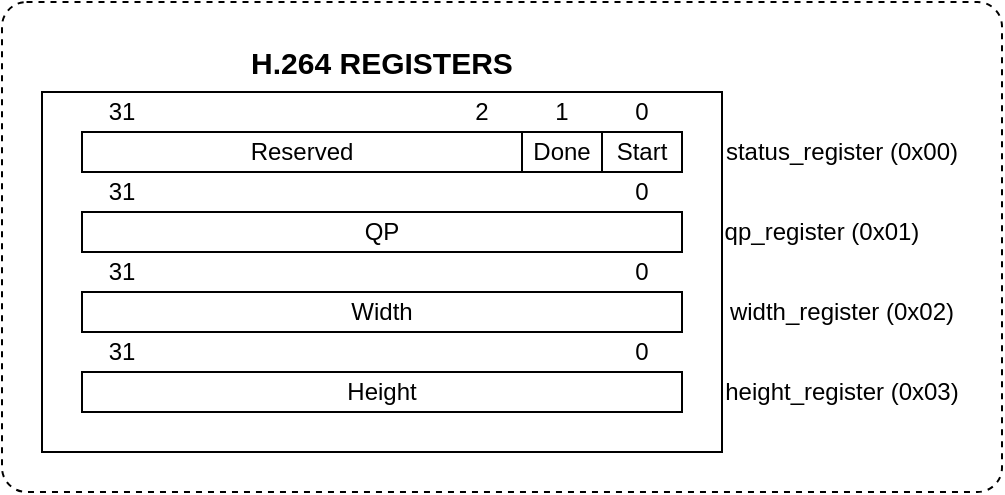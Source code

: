 <mxfile version="24.7.5">
  <diagram name="Page-1" id="tP9NK3nI0rLPUmK7wiUO">
    <mxGraphModel dx="750" dy="444" grid="1" gridSize="10" guides="1" tooltips="1" connect="1" arrows="1" fold="1" page="1" pageScale="1" pageWidth="1169" pageHeight="827" math="0" shadow="0">
      <root>
        <mxCell id="0" />
        <mxCell id="1" parent="0" />
        <mxCell id="ItChd2ZiS6qIzLTdCovc-27" value="" style="rounded=1;whiteSpace=wrap;html=1;dashed=1;arcSize=5;" parent="1" vertex="1">
          <mxGeometry x="220" y="175" width="500" height="245" as="geometry" />
        </mxCell>
        <mxCell id="ItChd2ZiS6qIzLTdCovc-25" value="" style="rounded=0;whiteSpace=wrap;html=1;" parent="1" vertex="1">
          <mxGeometry x="240" y="220" width="340" height="180" as="geometry" />
        </mxCell>
        <mxCell id="ItChd2ZiS6qIzLTdCovc-1" value="Start" style="rounded=0;whiteSpace=wrap;html=1;" parent="1" vertex="1">
          <mxGeometry x="520" y="240" width="40" height="20" as="geometry" />
        </mxCell>
        <mxCell id="ItChd2ZiS6qIzLTdCovc-2" value="Done" style="rounded=0;whiteSpace=wrap;html=1;" parent="1" vertex="1">
          <mxGeometry x="480" y="240" width="40" height="20" as="geometry" />
        </mxCell>
        <mxCell id="ItChd2ZiS6qIzLTdCovc-5" value="Reserved" style="rounded=0;whiteSpace=wrap;html=1;" parent="1" vertex="1">
          <mxGeometry x="260" y="240" width="220" height="20" as="geometry" />
        </mxCell>
        <mxCell id="ItChd2ZiS6qIzLTdCovc-7" value="status_register (0x00)" style="text;html=1;align=center;verticalAlign=middle;whiteSpace=wrap;rounded=0;" parent="1" vertex="1">
          <mxGeometry x="580" y="240" width="120" height="20" as="geometry" />
        </mxCell>
        <mxCell id="ItChd2ZiS6qIzLTdCovc-8" value="QP" style="rounded=0;whiteSpace=wrap;html=1;" parent="1" vertex="1">
          <mxGeometry x="260" y="280" width="300" height="20" as="geometry" />
        </mxCell>
        <mxCell id="ItChd2ZiS6qIzLTdCovc-10" value="0" style="text;html=1;align=center;verticalAlign=middle;whiteSpace=wrap;rounded=0;" parent="1" vertex="1">
          <mxGeometry x="530" y="220" width="20" height="20" as="geometry" />
        </mxCell>
        <mxCell id="ItChd2ZiS6qIzLTdCovc-11" value="1" style="text;html=1;align=center;verticalAlign=middle;whiteSpace=wrap;rounded=0;" parent="1" vertex="1">
          <mxGeometry x="490" y="220" width="20" height="20" as="geometry" />
        </mxCell>
        <mxCell id="ItChd2ZiS6qIzLTdCovc-12" value="2" style="text;html=1;align=center;verticalAlign=middle;whiteSpace=wrap;rounded=0;" parent="1" vertex="1">
          <mxGeometry x="450" y="220" width="20" height="20" as="geometry" />
        </mxCell>
        <mxCell id="ItChd2ZiS6qIzLTdCovc-13" value="31" style="text;html=1;align=center;verticalAlign=middle;whiteSpace=wrap;rounded=0;" parent="1" vertex="1">
          <mxGeometry x="270" y="220" width="20" height="20" as="geometry" />
        </mxCell>
        <mxCell id="ItChd2ZiS6qIzLTdCovc-14" value="31" style="text;html=1;align=center;verticalAlign=middle;whiteSpace=wrap;rounded=0;" parent="1" vertex="1">
          <mxGeometry x="270" y="260" width="20" height="20" as="geometry" />
        </mxCell>
        <mxCell id="ItChd2ZiS6qIzLTdCovc-15" value="0" style="text;html=1;align=center;verticalAlign=middle;whiteSpace=wrap;rounded=0;" parent="1" vertex="1">
          <mxGeometry x="530" y="260" width="20" height="20" as="geometry" />
        </mxCell>
        <mxCell id="ItChd2ZiS6qIzLTdCovc-16" value="Width" style="rounded=0;whiteSpace=wrap;html=1;" parent="1" vertex="1">
          <mxGeometry x="260" y="320" width="300" height="20" as="geometry" />
        </mxCell>
        <mxCell id="ItChd2ZiS6qIzLTdCovc-17" value="Height" style="rounded=0;whiteSpace=wrap;html=1;" parent="1" vertex="1">
          <mxGeometry x="260" y="360" width="300" height="20" as="geometry" />
        </mxCell>
        <mxCell id="ItChd2ZiS6qIzLTdCovc-18" value="31" style="text;html=1;align=center;verticalAlign=middle;whiteSpace=wrap;rounded=0;" parent="1" vertex="1">
          <mxGeometry x="270" y="300" width="20" height="20" as="geometry" />
        </mxCell>
        <mxCell id="ItChd2ZiS6qIzLTdCovc-19" value="0" style="text;html=1;align=center;verticalAlign=middle;whiteSpace=wrap;rounded=0;" parent="1" vertex="1">
          <mxGeometry x="530" y="300" width="20" height="20" as="geometry" />
        </mxCell>
        <mxCell id="ItChd2ZiS6qIzLTdCovc-20" value="31" style="text;html=1;align=center;verticalAlign=middle;whiteSpace=wrap;rounded=0;" parent="1" vertex="1">
          <mxGeometry x="270" y="340" width="20" height="20" as="geometry" />
        </mxCell>
        <mxCell id="ItChd2ZiS6qIzLTdCovc-21" value="0" style="text;html=1;align=center;verticalAlign=middle;whiteSpace=wrap;rounded=0;" parent="1" vertex="1">
          <mxGeometry x="530" y="340" width="20" height="20" as="geometry" />
        </mxCell>
        <mxCell id="ItChd2ZiS6qIzLTdCovc-22" value="qp_register (0x01)" style="text;html=1;align=center;verticalAlign=middle;whiteSpace=wrap;rounded=0;" parent="1" vertex="1">
          <mxGeometry x="580" y="280" width="100" height="20" as="geometry" />
        </mxCell>
        <mxCell id="ItChd2ZiS6qIzLTdCovc-23" value="width_register (0x02)" style="text;html=1;align=center;verticalAlign=middle;whiteSpace=wrap;rounded=0;" parent="1" vertex="1">
          <mxGeometry x="580" y="320" width="120" height="20" as="geometry" />
        </mxCell>
        <mxCell id="ItChd2ZiS6qIzLTdCovc-24" value="height_register (0x03)" style="text;html=1;align=center;verticalAlign=middle;whiteSpace=wrap;rounded=0;" parent="1" vertex="1">
          <mxGeometry x="580" y="360" width="120" height="20" as="geometry" />
        </mxCell>
        <mxCell id="ItChd2ZiS6qIzLTdCovc-26" value="&lt;b&gt;&lt;font style=&quot;font-size: 15px;&quot;&gt;H.264 REGISTERS&lt;/font&gt;&lt;/b&gt;" style="text;html=1;align=center;verticalAlign=middle;whiteSpace=wrap;rounded=0;" parent="1" vertex="1">
          <mxGeometry x="240" y="190" width="340" height="30" as="geometry" />
        </mxCell>
      </root>
    </mxGraphModel>
  </diagram>
</mxfile>
